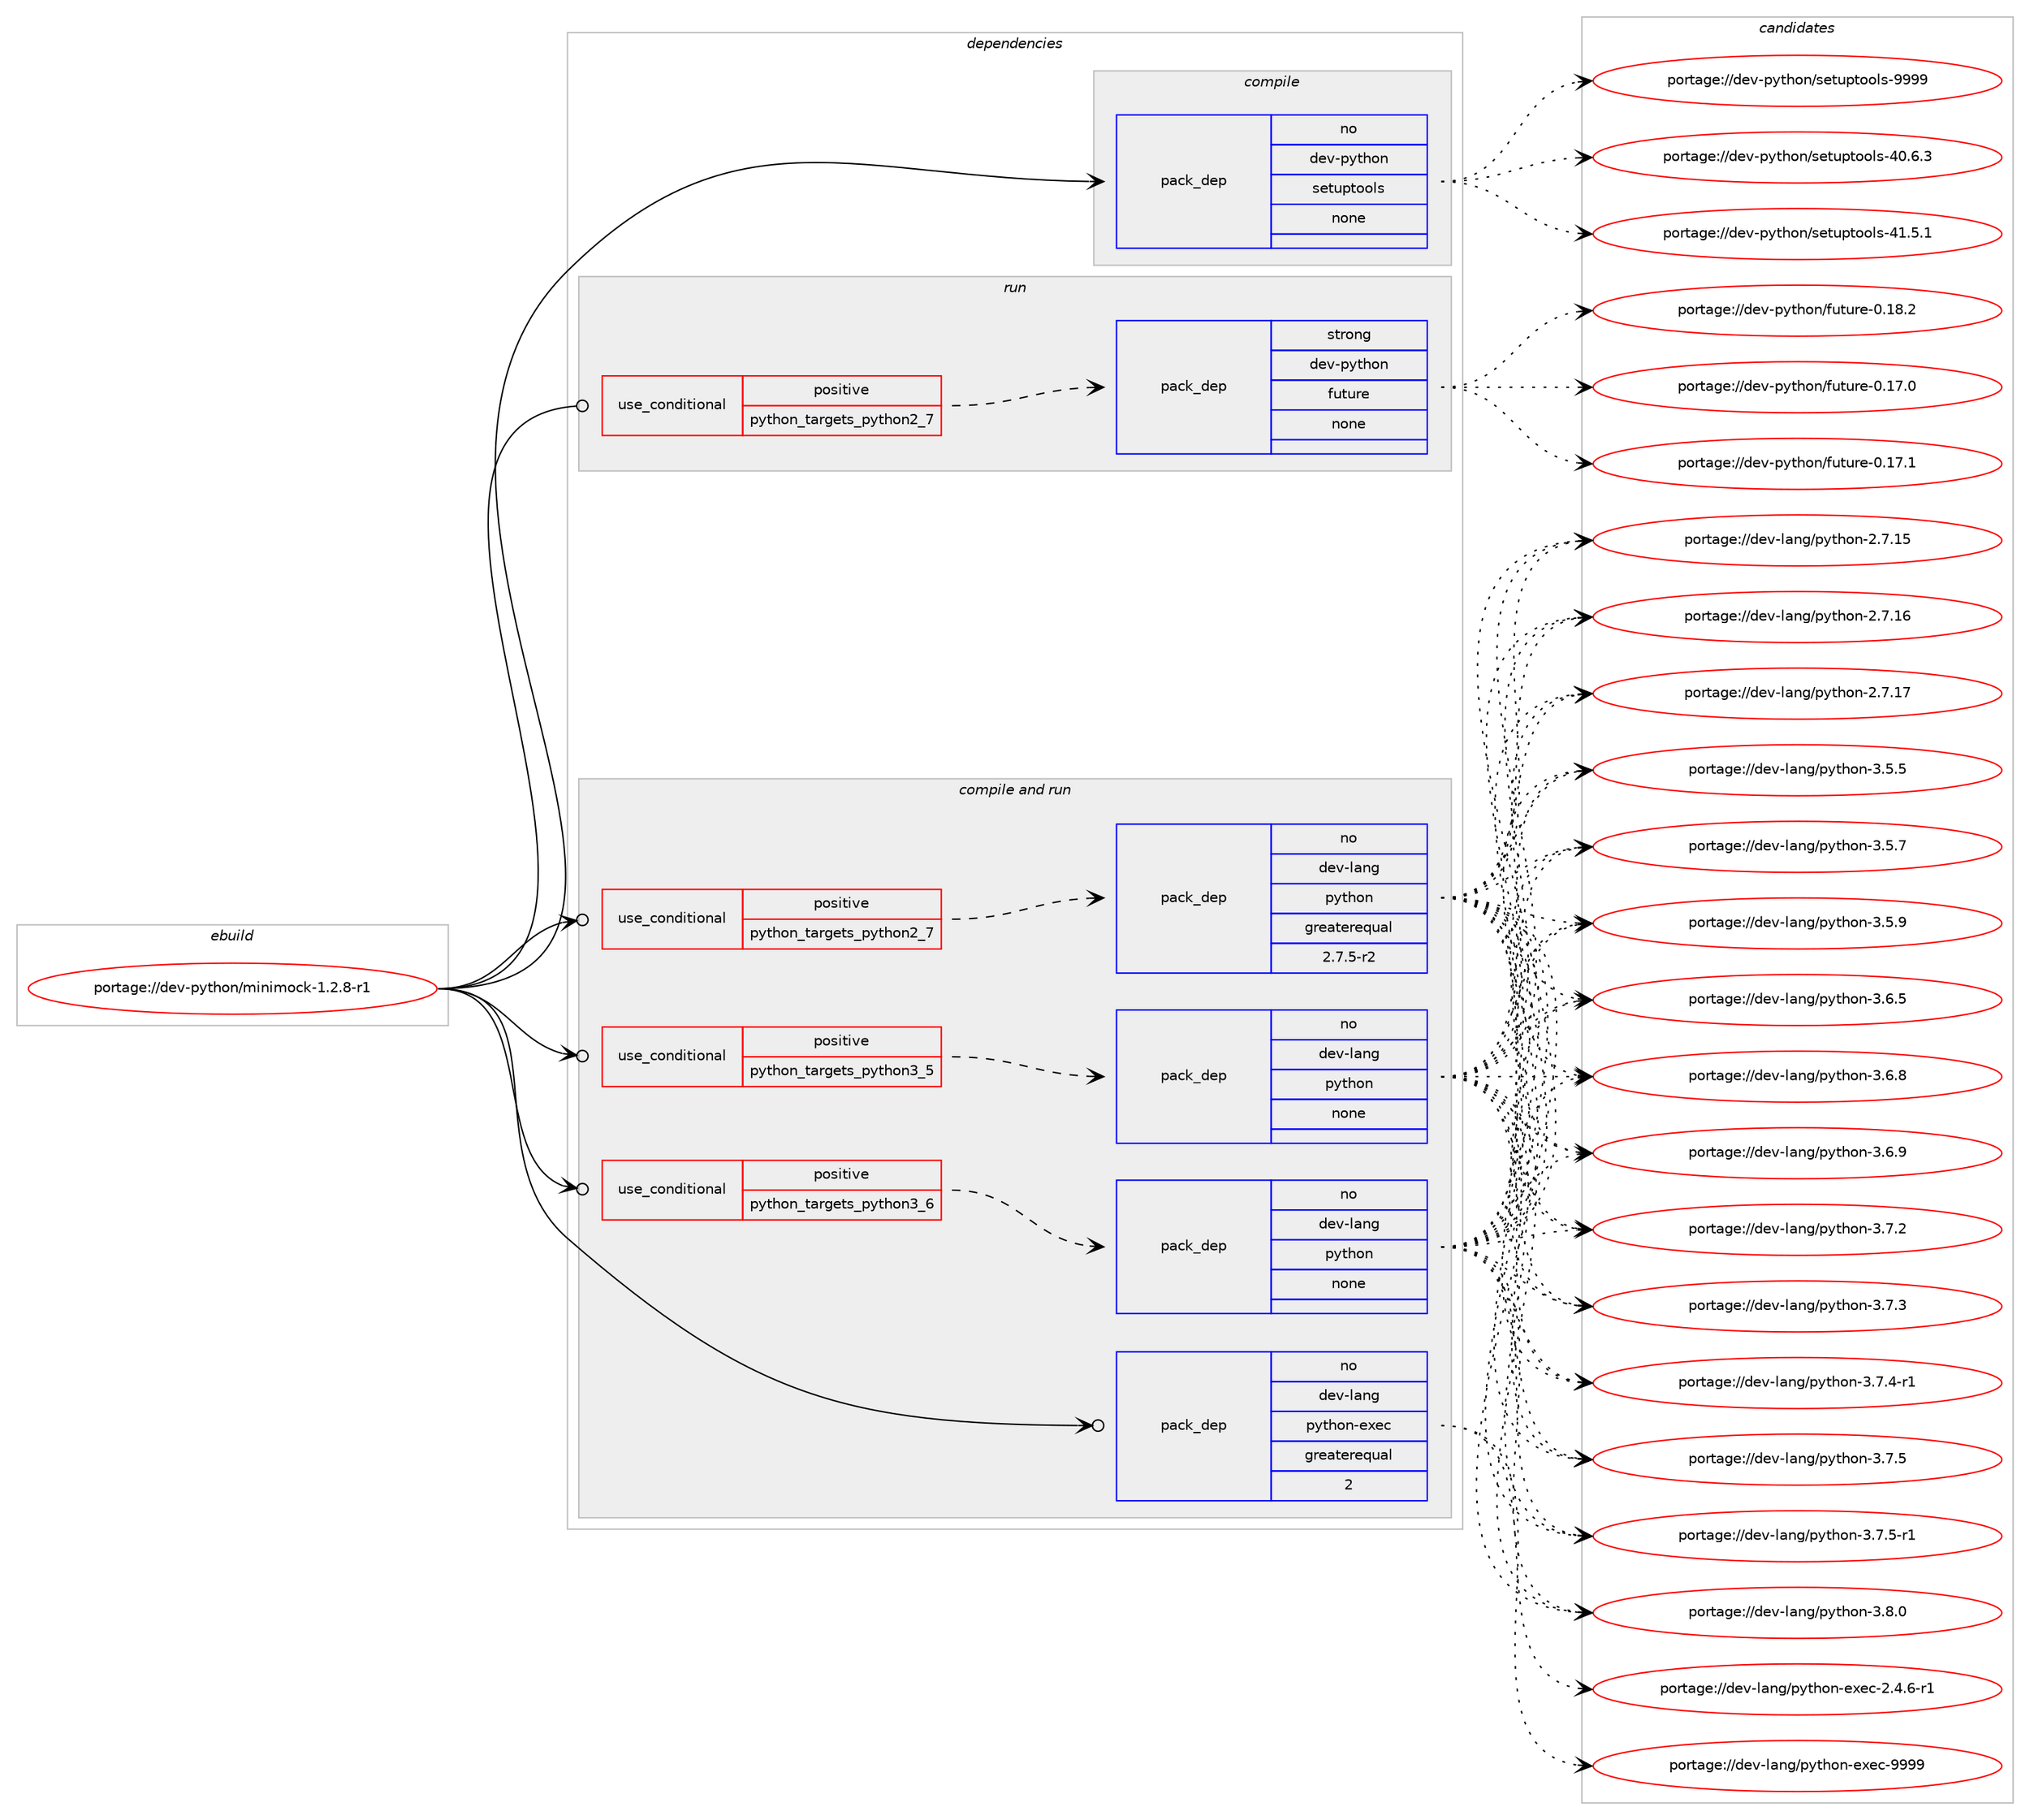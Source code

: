 digraph prolog {

# *************
# Graph options
# *************

newrank=true;
concentrate=true;
compound=true;
graph [rankdir=LR,fontname=Helvetica,fontsize=10,ranksep=1.5];#, ranksep=2.5, nodesep=0.2];
edge  [arrowhead=vee];
node  [fontname=Helvetica,fontsize=10];

# **********
# The ebuild
# **********

subgraph cluster_leftcol {
color=gray;
rank=same;
label=<<i>ebuild</i>>;
id [label="portage://dev-python/minimock-1.2.8-r1", color=red, width=4, href="../dev-python/minimock-1.2.8-r1.svg"];
}

# ****************
# The dependencies
# ****************

subgraph cluster_midcol {
color=gray;
label=<<i>dependencies</i>>;
subgraph cluster_compile {
fillcolor="#eeeeee";
style=filled;
label=<<i>compile</i>>;
subgraph pack114364 {
dependency149479 [label=<<TABLE BORDER="0" CELLBORDER="1" CELLSPACING="0" CELLPADDING="4" WIDTH="220"><TR><TD ROWSPAN="6" CELLPADDING="30">pack_dep</TD></TR><TR><TD WIDTH="110">no</TD></TR><TR><TD>dev-python</TD></TR><TR><TD>setuptools</TD></TR><TR><TD>none</TD></TR><TR><TD></TD></TR></TABLE>>, shape=none, color=blue];
}
id:e -> dependency149479:w [weight=20,style="solid",arrowhead="vee"];
}
subgraph cluster_compileandrun {
fillcolor="#eeeeee";
style=filled;
label=<<i>compile and run</i>>;
subgraph cond31791 {
dependency149480 [label=<<TABLE BORDER="0" CELLBORDER="1" CELLSPACING="0" CELLPADDING="4"><TR><TD ROWSPAN="3" CELLPADDING="10">use_conditional</TD></TR><TR><TD>positive</TD></TR><TR><TD>python_targets_python2_7</TD></TR></TABLE>>, shape=none, color=red];
subgraph pack114365 {
dependency149481 [label=<<TABLE BORDER="0" CELLBORDER="1" CELLSPACING="0" CELLPADDING="4" WIDTH="220"><TR><TD ROWSPAN="6" CELLPADDING="30">pack_dep</TD></TR><TR><TD WIDTH="110">no</TD></TR><TR><TD>dev-lang</TD></TR><TR><TD>python</TD></TR><TR><TD>greaterequal</TD></TR><TR><TD>2.7.5-r2</TD></TR></TABLE>>, shape=none, color=blue];
}
dependency149480:e -> dependency149481:w [weight=20,style="dashed",arrowhead="vee"];
}
id:e -> dependency149480:w [weight=20,style="solid",arrowhead="odotvee"];
subgraph cond31792 {
dependency149482 [label=<<TABLE BORDER="0" CELLBORDER="1" CELLSPACING="0" CELLPADDING="4"><TR><TD ROWSPAN="3" CELLPADDING="10">use_conditional</TD></TR><TR><TD>positive</TD></TR><TR><TD>python_targets_python3_5</TD></TR></TABLE>>, shape=none, color=red];
subgraph pack114366 {
dependency149483 [label=<<TABLE BORDER="0" CELLBORDER="1" CELLSPACING="0" CELLPADDING="4" WIDTH="220"><TR><TD ROWSPAN="6" CELLPADDING="30">pack_dep</TD></TR><TR><TD WIDTH="110">no</TD></TR><TR><TD>dev-lang</TD></TR><TR><TD>python</TD></TR><TR><TD>none</TD></TR><TR><TD></TD></TR></TABLE>>, shape=none, color=blue];
}
dependency149482:e -> dependency149483:w [weight=20,style="dashed",arrowhead="vee"];
}
id:e -> dependency149482:w [weight=20,style="solid",arrowhead="odotvee"];
subgraph cond31793 {
dependency149484 [label=<<TABLE BORDER="0" CELLBORDER="1" CELLSPACING="0" CELLPADDING="4"><TR><TD ROWSPAN="3" CELLPADDING="10">use_conditional</TD></TR><TR><TD>positive</TD></TR><TR><TD>python_targets_python3_6</TD></TR></TABLE>>, shape=none, color=red];
subgraph pack114367 {
dependency149485 [label=<<TABLE BORDER="0" CELLBORDER="1" CELLSPACING="0" CELLPADDING="4" WIDTH="220"><TR><TD ROWSPAN="6" CELLPADDING="30">pack_dep</TD></TR><TR><TD WIDTH="110">no</TD></TR><TR><TD>dev-lang</TD></TR><TR><TD>python</TD></TR><TR><TD>none</TD></TR><TR><TD></TD></TR></TABLE>>, shape=none, color=blue];
}
dependency149484:e -> dependency149485:w [weight=20,style="dashed",arrowhead="vee"];
}
id:e -> dependency149484:w [weight=20,style="solid",arrowhead="odotvee"];
subgraph pack114368 {
dependency149486 [label=<<TABLE BORDER="0" CELLBORDER="1" CELLSPACING="0" CELLPADDING="4" WIDTH="220"><TR><TD ROWSPAN="6" CELLPADDING="30">pack_dep</TD></TR><TR><TD WIDTH="110">no</TD></TR><TR><TD>dev-lang</TD></TR><TR><TD>python-exec</TD></TR><TR><TD>greaterequal</TD></TR><TR><TD>2</TD></TR></TABLE>>, shape=none, color=blue];
}
id:e -> dependency149486:w [weight=20,style="solid",arrowhead="odotvee"];
}
subgraph cluster_run {
fillcolor="#eeeeee";
style=filled;
label=<<i>run</i>>;
subgraph cond31794 {
dependency149487 [label=<<TABLE BORDER="0" CELLBORDER="1" CELLSPACING="0" CELLPADDING="4"><TR><TD ROWSPAN="3" CELLPADDING="10">use_conditional</TD></TR><TR><TD>positive</TD></TR><TR><TD>python_targets_python2_7</TD></TR></TABLE>>, shape=none, color=red];
subgraph pack114369 {
dependency149488 [label=<<TABLE BORDER="0" CELLBORDER="1" CELLSPACING="0" CELLPADDING="4" WIDTH="220"><TR><TD ROWSPAN="6" CELLPADDING="30">pack_dep</TD></TR><TR><TD WIDTH="110">strong</TD></TR><TR><TD>dev-python</TD></TR><TR><TD>future</TD></TR><TR><TD>none</TD></TR><TR><TD></TD></TR></TABLE>>, shape=none, color=blue];
}
dependency149487:e -> dependency149488:w [weight=20,style="dashed",arrowhead="vee"];
}
id:e -> dependency149487:w [weight=20,style="solid",arrowhead="odot"];
}
}

# **************
# The candidates
# **************

subgraph cluster_choices {
rank=same;
color=gray;
label=<<i>candidates</i>>;

subgraph choice114364 {
color=black;
nodesep=1;
choiceportage100101118451121211161041111104711510111611711211611111110811545524846544651 [label="portage://dev-python/setuptools-40.6.3", color=red, width=4,href="../dev-python/setuptools-40.6.3.svg"];
choiceportage100101118451121211161041111104711510111611711211611111110811545524946534649 [label="portage://dev-python/setuptools-41.5.1", color=red, width=4,href="../dev-python/setuptools-41.5.1.svg"];
choiceportage10010111845112121116104111110471151011161171121161111111081154557575757 [label="portage://dev-python/setuptools-9999", color=red, width=4,href="../dev-python/setuptools-9999.svg"];
dependency149479:e -> choiceportage100101118451121211161041111104711510111611711211611111110811545524846544651:w [style=dotted,weight="100"];
dependency149479:e -> choiceportage100101118451121211161041111104711510111611711211611111110811545524946534649:w [style=dotted,weight="100"];
dependency149479:e -> choiceportage10010111845112121116104111110471151011161171121161111111081154557575757:w [style=dotted,weight="100"];
}
subgraph choice114365 {
color=black;
nodesep=1;
choiceportage10010111845108971101034711212111610411111045504655464953 [label="portage://dev-lang/python-2.7.15", color=red, width=4,href="../dev-lang/python-2.7.15.svg"];
choiceportage10010111845108971101034711212111610411111045504655464954 [label="portage://dev-lang/python-2.7.16", color=red, width=4,href="../dev-lang/python-2.7.16.svg"];
choiceportage10010111845108971101034711212111610411111045504655464955 [label="portage://dev-lang/python-2.7.17", color=red, width=4,href="../dev-lang/python-2.7.17.svg"];
choiceportage100101118451089711010347112121116104111110455146534653 [label="portage://dev-lang/python-3.5.5", color=red, width=4,href="../dev-lang/python-3.5.5.svg"];
choiceportage100101118451089711010347112121116104111110455146534655 [label="portage://dev-lang/python-3.5.7", color=red, width=4,href="../dev-lang/python-3.5.7.svg"];
choiceportage100101118451089711010347112121116104111110455146534657 [label="portage://dev-lang/python-3.5.9", color=red, width=4,href="../dev-lang/python-3.5.9.svg"];
choiceportage100101118451089711010347112121116104111110455146544653 [label="portage://dev-lang/python-3.6.5", color=red, width=4,href="../dev-lang/python-3.6.5.svg"];
choiceportage100101118451089711010347112121116104111110455146544656 [label="portage://dev-lang/python-3.6.8", color=red, width=4,href="../dev-lang/python-3.6.8.svg"];
choiceportage100101118451089711010347112121116104111110455146544657 [label="portage://dev-lang/python-3.6.9", color=red, width=4,href="../dev-lang/python-3.6.9.svg"];
choiceportage100101118451089711010347112121116104111110455146554650 [label="portage://dev-lang/python-3.7.2", color=red, width=4,href="../dev-lang/python-3.7.2.svg"];
choiceportage100101118451089711010347112121116104111110455146554651 [label="portage://dev-lang/python-3.7.3", color=red, width=4,href="../dev-lang/python-3.7.3.svg"];
choiceportage1001011184510897110103471121211161041111104551465546524511449 [label="portage://dev-lang/python-3.7.4-r1", color=red, width=4,href="../dev-lang/python-3.7.4-r1.svg"];
choiceportage100101118451089711010347112121116104111110455146554653 [label="portage://dev-lang/python-3.7.5", color=red, width=4,href="../dev-lang/python-3.7.5.svg"];
choiceportage1001011184510897110103471121211161041111104551465546534511449 [label="portage://dev-lang/python-3.7.5-r1", color=red, width=4,href="../dev-lang/python-3.7.5-r1.svg"];
choiceportage100101118451089711010347112121116104111110455146564648 [label="portage://dev-lang/python-3.8.0", color=red, width=4,href="../dev-lang/python-3.8.0.svg"];
dependency149481:e -> choiceportage10010111845108971101034711212111610411111045504655464953:w [style=dotted,weight="100"];
dependency149481:e -> choiceportage10010111845108971101034711212111610411111045504655464954:w [style=dotted,weight="100"];
dependency149481:e -> choiceportage10010111845108971101034711212111610411111045504655464955:w [style=dotted,weight="100"];
dependency149481:e -> choiceportage100101118451089711010347112121116104111110455146534653:w [style=dotted,weight="100"];
dependency149481:e -> choiceportage100101118451089711010347112121116104111110455146534655:w [style=dotted,weight="100"];
dependency149481:e -> choiceportage100101118451089711010347112121116104111110455146534657:w [style=dotted,weight="100"];
dependency149481:e -> choiceportage100101118451089711010347112121116104111110455146544653:w [style=dotted,weight="100"];
dependency149481:e -> choiceportage100101118451089711010347112121116104111110455146544656:w [style=dotted,weight="100"];
dependency149481:e -> choiceportage100101118451089711010347112121116104111110455146544657:w [style=dotted,weight="100"];
dependency149481:e -> choiceportage100101118451089711010347112121116104111110455146554650:w [style=dotted,weight="100"];
dependency149481:e -> choiceportage100101118451089711010347112121116104111110455146554651:w [style=dotted,weight="100"];
dependency149481:e -> choiceportage1001011184510897110103471121211161041111104551465546524511449:w [style=dotted,weight="100"];
dependency149481:e -> choiceportage100101118451089711010347112121116104111110455146554653:w [style=dotted,weight="100"];
dependency149481:e -> choiceportage1001011184510897110103471121211161041111104551465546534511449:w [style=dotted,weight="100"];
dependency149481:e -> choiceportage100101118451089711010347112121116104111110455146564648:w [style=dotted,weight="100"];
}
subgraph choice114366 {
color=black;
nodesep=1;
choiceportage10010111845108971101034711212111610411111045504655464953 [label="portage://dev-lang/python-2.7.15", color=red, width=4,href="../dev-lang/python-2.7.15.svg"];
choiceportage10010111845108971101034711212111610411111045504655464954 [label="portage://dev-lang/python-2.7.16", color=red, width=4,href="../dev-lang/python-2.7.16.svg"];
choiceportage10010111845108971101034711212111610411111045504655464955 [label="portage://dev-lang/python-2.7.17", color=red, width=4,href="../dev-lang/python-2.7.17.svg"];
choiceportage100101118451089711010347112121116104111110455146534653 [label="portage://dev-lang/python-3.5.5", color=red, width=4,href="../dev-lang/python-3.5.5.svg"];
choiceportage100101118451089711010347112121116104111110455146534655 [label="portage://dev-lang/python-3.5.7", color=red, width=4,href="../dev-lang/python-3.5.7.svg"];
choiceportage100101118451089711010347112121116104111110455146534657 [label="portage://dev-lang/python-3.5.9", color=red, width=4,href="../dev-lang/python-3.5.9.svg"];
choiceportage100101118451089711010347112121116104111110455146544653 [label="portage://dev-lang/python-3.6.5", color=red, width=4,href="../dev-lang/python-3.6.5.svg"];
choiceportage100101118451089711010347112121116104111110455146544656 [label="portage://dev-lang/python-3.6.8", color=red, width=4,href="../dev-lang/python-3.6.8.svg"];
choiceportage100101118451089711010347112121116104111110455146544657 [label="portage://dev-lang/python-3.6.9", color=red, width=4,href="../dev-lang/python-3.6.9.svg"];
choiceportage100101118451089711010347112121116104111110455146554650 [label="portage://dev-lang/python-3.7.2", color=red, width=4,href="../dev-lang/python-3.7.2.svg"];
choiceportage100101118451089711010347112121116104111110455146554651 [label="portage://dev-lang/python-3.7.3", color=red, width=4,href="../dev-lang/python-3.7.3.svg"];
choiceportage1001011184510897110103471121211161041111104551465546524511449 [label="portage://dev-lang/python-3.7.4-r1", color=red, width=4,href="../dev-lang/python-3.7.4-r1.svg"];
choiceportage100101118451089711010347112121116104111110455146554653 [label="portage://dev-lang/python-3.7.5", color=red, width=4,href="../dev-lang/python-3.7.5.svg"];
choiceportage1001011184510897110103471121211161041111104551465546534511449 [label="portage://dev-lang/python-3.7.5-r1", color=red, width=4,href="../dev-lang/python-3.7.5-r1.svg"];
choiceportage100101118451089711010347112121116104111110455146564648 [label="portage://dev-lang/python-3.8.0", color=red, width=4,href="../dev-lang/python-3.8.0.svg"];
dependency149483:e -> choiceportage10010111845108971101034711212111610411111045504655464953:w [style=dotted,weight="100"];
dependency149483:e -> choiceportage10010111845108971101034711212111610411111045504655464954:w [style=dotted,weight="100"];
dependency149483:e -> choiceportage10010111845108971101034711212111610411111045504655464955:w [style=dotted,weight="100"];
dependency149483:e -> choiceportage100101118451089711010347112121116104111110455146534653:w [style=dotted,weight="100"];
dependency149483:e -> choiceportage100101118451089711010347112121116104111110455146534655:w [style=dotted,weight="100"];
dependency149483:e -> choiceportage100101118451089711010347112121116104111110455146534657:w [style=dotted,weight="100"];
dependency149483:e -> choiceportage100101118451089711010347112121116104111110455146544653:w [style=dotted,weight="100"];
dependency149483:e -> choiceportage100101118451089711010347112121116104111110455146544656:w [style=dotted,weight="100"];
dependency149483:e -> choiceportage100101118451089711010347112121116104111110455146544657:w [style=dotted,weight="100"];
dependency149483:e -> choiceportage100101118451089711010347112121116104111110455146554650:w [style=dotted,weight="100"];
dependency149483:e -> choiceportage100101118451089711010347112121116104111110455146554651:w [style=dotted,weight="100"];
dependency149483:e -> choiceportage1001011184510897110103471121211161041111104551465546524511449:w [style=dotted,weight="100"];
dependency149483:e -> choiceportage100101118451089711010347112121116104111110455146554653:w [style=dotted,weight="100"];
dependency149483:e -> choiceportage1001011184510897110103471121211161041111104551465546534511449:w [style=dotted,weight="100"];
dependency149483:e -> choiceportage100101118451089711010347112121116104111110455146564648:w [style=dotted,weight="100"];
}
subgraph choice114367 {
color=black;
nodesep=1;
choiceportage10010111845108971101034711212111610411111045504655464953 [label="portage://dev-lang/python-2.7.15", color=red, width=4,href="../dev-lang/python-2.7.15.svg"];
choiceportage10010111845108971101034711212111610411111045504655464954 [label="portage://dev-lang/python-2.7.16", color=red, width=4,href="../dev-lang/python-2.7.16.svg"];
choiceportage10010111845108971101034711212111610411111045504655464955 [label="portage://dev-lang/python-2.7.17", color=red, width=4,href="../dev-lang/python-2.7.17.svg"];
choiceportage100101118451089711010347112121116104111110455146534653 [label="portage://dev-lang/python-3.5.5", color=red, width=4,href="../dev-lang/python-3.5.5.svg"];
choiceportage100101118451089711010347112121116104111110455146534655 [label="portage://dev-lang/python-3.5.7", color=red, width=4,href="../dev-lang/python-3.5.7.svg"];
choiceportage100101118451089711010347112121116104111110455146534657 [label="portage://dev-lang/python-3.5.9", color=red, width=4,href="../dev-lang/python-3.5.9.svg"];
choiceportage100101118451089711010347112121116104111110455146544653 [label="portage://dev-lang/python-3.6.5", color=red, width=4,href="../dev-lang/python-3.6.5.svg"];
choiceportage100101118451089711010347112121116104111110455146544656 [label="portage://dev-lang/python-3.6.8", color=red, width=4,href="../dev-lang/python-3.6.8.svg"];
choiceportage100101118451089711010347112121116104111110455146544657 [label="portage://dev-lang/python-3.6.9", color=red, width=4,href="../dev-lang/python-3.6.9.svg"];
choiceportage100101118451089711010347112121116104111110455146554650 [label="portage://dev-lang/python-3.7.2", color=red, width=4,href="../dev-lang/python-3.7.2.svg"];
choiceportage100101118451089711010347112121116104111110455146554651 [label="portage://dev-lang/python-3.7.3", color=red, width=4,href="../dev-lang/python-3.7.3.svg"];
choiceportage1001011184510897110103471121211161041111104551465546524511449 [label="portage://dev-lang/python-3.7.4-r1", color=red, width=4,href="../dev-lang/python-3.7.4-r1.svg"];
choiceportage100101118451089711010347112121116104111110455146554653 [label="portage://dev-lang/python-3.7.5", color=red, width=4,href="../dev-lang/python-3.7.5.svg"];
choiceportage1001011184510897110103471121211161041111104551465546534511449 [label="portage://dev-lang/python-3.7.5-r1", color=red, width=4,href="../dev-lang/python-3.7.5-r1.svg"];
choiceportage100101118451089711010347112121116104111110455146564648 [label="portage://dev-lang/python-3.8.0", color=red, width=4,href="../dev-lang/python-3.8.0.svg"];
dependency149485:e -> choiceportage10010111845108971101034711212111610411111045504655464953:w [style=dotted,weight="100"];
dependency149485:e -> choiceportage10010111845108971101034711212111610411111045504655464954:w [style=dotted,weight="100"];
dependency149485:e -> choiceportage10010111845108971101034711212111610411111045504655464955:w [style=dotted,weight="100"];
dependency149485:e -> choiceportage100101118451089711010347112121116104111110455146534653:w [style=dotted,weight="100"];
dependency149485:e -> choiceportage100101118451089711010347112121116104111110455146534655:w [style=dotted,weight="100"];
dependency149485:e -> choiceportage100101118451089711010347112121116104111110455146534657:w [style=dotted,weight="100"];
dependency149485:e -> choiceportage100101118451089711010347112121116104111110455146544653:w [style=dotted,weight="100"];
dependency149485:e -> choiceportage100101118451089711010347112121116104111110455146544656:w [style=dotted,weight="100"];
dependency149485:e -> choiceportage100101118451089711010347112121116104111110455146544657:w [style=dotted,weight="100"];
dependency149485:e -> choiceportage100101118451089711010347112121116104111110455146554650:w [style=dotted,weight="100"];
dependency149485:e -> choiceportage100101118451089711010347112121116104111110455146554651:w [style=dotted,weight="100"];
dependency149485:e -> choiceportage1001011184510897110103471121211161041111104551465546524511449:w [style=dotted,weight="100"];
dependency149485:e -> choiceportage100101118451089711010347112121116104111110455146554653:w [style=dotted,weight="100"];
dependency149485:e -> choiceportage1001011184510897110103471121211161041111104551465546534511449:w [style=dotted,weight="100"];
dependency149485:e -> choiceportage100101118451089711010347112121116104111110455146564648:w [style=dotted,weight="100"];
}
subgraph choice114368 {
color=black;
nodesep=1;
choiceportage10010111845108971101034711212111610411111045101120101994550465246544511449 [label="portage://dev-lang/python-exec-2.4.6-r1", color=red, width=4,href="../dev-lang/python-exec-2.4.6-r1.svg"];
choiceportage10010111845108971101034711212111610411111045101120101994557575757 [label="portage://dev-lang/python-exec-9999", color=red, width=4,href="../dev-lang/python-exec-9999.svg"];
dependency149486:e -> choiceportage10010111845108971101034711212111610411111045101120101994550465246544511449:w [style=dotted,weight="100"];
dependency149486:e -> choiceportage10010111845108971101034711212111610411111045101120101994557575757:w [style=dotted,weight="100"];
}
subgraph choice114369 {
color=black;
nodesep=1;
choiceportage100101118451121211161041111104710211711611711410145484649554648 [label="portage://dev-python/future-0.17.0", color=red, width=4,href="../dev-python/future-0.17.0.svg"];
choiceportage100101118451121211161041111104710211711611711410145484649554649 [label="portage://dev-python/future-0.17.1", color=red, width=4,href="../dev-python/future-0.17.1.svg"];
choiceportage100101118451121211161041111104710211711611711410145484649564650 [label="portage://dev-python/future-0.18.2", color=red, width=4,href="../dev-python/future-0.18.2.svg"];
dependency149488:e -> choiceportage100101118451121211161041111104710211711611711410145484649554648:w [style=dotted,weight="100"];
dependency149488:e -> choiceportage100101118451121211161041111104710211711611711410145484649554649:w [style=dotted,weight="100"];
dependency149488:e -> choiceportage100101118451121211161041111104710211711611711410145484649564650:w [style=dotted,weight="100"];
}
}

}
